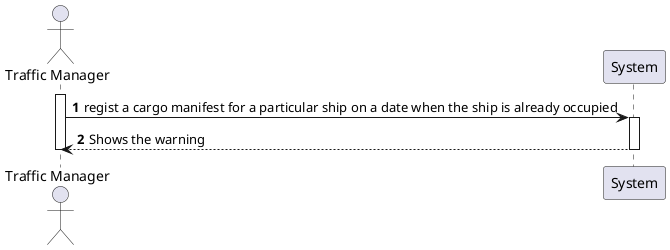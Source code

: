@startuml
actor "Traffic Manager" as Adm
participant "System" as System

autonumber

activate Adm

Adm -> System: regist a cargo manifest for a particular ship on a date when the ship is already occupied

activate System

System --> Adm: Shows the warning

deactivate System

deactivate Adm
@enduml
